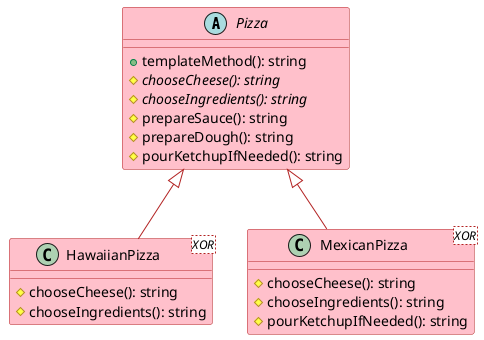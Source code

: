 @startuml

skinparam class {
  backgroundColor pink
  arrowColor firebrick
  borderColor firebrick
}

abstract class Pizza {
  + templateMethod(): string
  # {abstract} chooseCheese(): string
  # {abstract} chooseIngredients(): string
  # prepareSauce(): string
  # prepareDough(): string
  # pourKetchupIfNeeded(): string
}

class HawaiianPizza <XOR> {
  # chooseCheese(): string
  # chooseIngredients(): string
}

class MexicanPizza <XOR> {
  # chooseCheese(): string
  # chooseIngredients(): string
  # pourKetchupIfNeeded(): string
}

Pizza <|-- HawaiianPizza
Pizza <|-- MexicanPizza

@enduml
